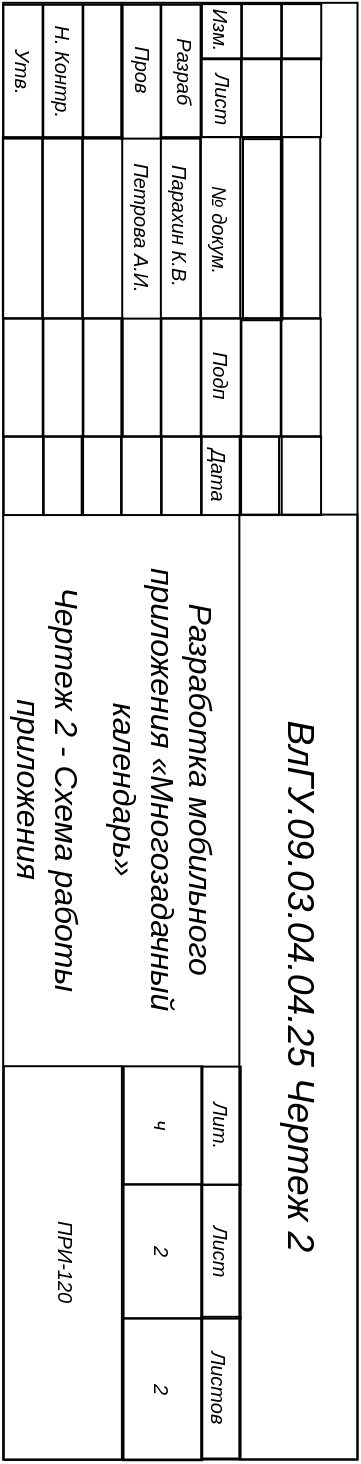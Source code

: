 <mxfile version="22.1.11" type="device">
  <diagram name="Страница — 1" id="cRgzpzlJsjN_4hd6nvtL">
    <mxGraphModel dx="4358" dy="-1773" grid="1" gridSize="10" guides="1" tooltips="1" connect="1" arrows="1" fold="1" page="1" pageScale="1" pageWidth="827" pageHeight="1169" math="0" shadow="0">
      <root>
        <mxCell id="0" />
        <mxCell id="1" parent="0" />
        <mxCell id="ZKfGi4wH5z9UbtCqFqpe-1" value="" style="group;rotation=90;fontFamily=Arial;fontStyle=2" parent="1" vertex="1" connectable="0">
          <mxGeometry x="-3321" y="2682" width="728.899" height="177.168" as="geometry" />
        </mxCell>
        <mxCell id="ZKfGi4wH5z9UbtCqFqpe-2" value="" style="rounded=0;whiteSpace=wrap;html=1;fillColor=none;rotation=90;fontFamily=Arial;fontStyle=2" parent="ZKfGi4wH5z9UbtCqFqpe-1" vertex="1">
          <mxGeometry width="728.35" height="177.165" as="geometry" />
        </mxCell>
        <mxCell id="ZKfGi4wH5z9UbtCqFqpe-3" value="" style="rounded=0;whiteSpace=wrap;html=1;fillColor=none;rotation=90;fontFamily=Arial;fontStyle=2" parent="ZKfGi4wH5z9UbtCqFqpe-1" vertex="1">
          <mxGeometry x="391" y="-271" width="27.559" height="19.685" as="geometry" />
        </mxCell>
        <mxCell id="ZKfGi4wH5z9UbtCqFqpe-4" value="" style="rounded=0;whiteSpace=wrap;html=1;fillColor=none;rotation=90;fontFamily=Arial;fontStyle=2" parent="ZKfGi4wH5z9UbtCqFqpe-1" vertex="1">
          <mxGeometry x="371" y="-271" width="27.559" height="19.685" as="geometry" />
        </mxCell>
        <mxCell id="ZKfGi4wH5z9UbtCqFqpe-5" value="" style="rounded=0;whiteSpace=wrap;html=1;fillColor=none;rotation=90;fontFamily=Arial;fontStyle=2" parent="ZKfGi4wH5z9UbtCqFqpe-1" vertex="1">
          <mxGeometry x="411" y="-271" width="27.559" height="19.685" as="geometry" />
        </mxCell>
        <mxCell id="ZKfGi4wH5z9UbtCqFqpe-6" value="" style="rounded=0;whiteSpace=wrap;html=1;fillColor=none;rotation=90;fontFamily=Arial;fontStyle=2" parent="ZKfGi4wH5z9UbtCqFqpe-1" vertex="1">
          <mxGeometry x="385" y="-238" width="39.37" height="19.685" as="geometry" />
        </mxCell>
        <mxCell id="ZKfGi4wH5z9UbtCqFqpe-7" value="" style="rounded=0;whiteSpace=wrap;html=1;fillColor=none;rotation=90;fontFamily=Arial;fontStyle=2" parent="ZKfGi4wH5z9UbtCqFqpe-1" vertex="1">
          <mxGeometry x="365" y="-238" width="39.37" height="19.685" as="geometry" />
        </mxCell>
        <mxCell id="ZKfGi4wH5z9UbtCqFqpe-8" value="" style="rounded=0;whiteSpace=wrap;html=1;fillColor=none;rotation=90;fontFamily=Arial;fontStyle=2" parent="ZKfGi4wH5z9UbtCqFqpe-1" vertex="1">
          <mxGeometry x="405" y="-238" width="39.37" height="19.685" as="geometry" />
        </mxCell>
        <mxCell id="ZKfGi4wH5z9UbtCqFqpe-9" value="" style="rounded=0;whiteSpace=wrap;html=1;fillColor=none;rotation=90;fontFamily=Arial;fontStyle=2" parent="ZKfGi4wH5z9UbtCqFqpe-1" vertex="1">
          <mxGeometry x="360" y="-173" width="90.551" height="19.685" as="geometry" />
        </mxCell>
        <mxCell id="ZKfGi4wH5z9UbtCqFqpe-10" value="" style="rounded=0;whiteSpace=wrap;html=1;fillColor=none;rotation=90;fontFamily=Arial;fontStyle=2" parent="ZKfGi4wH5z9UbtCqFqpe-1" vertex="1">
          <mxGeometry x="360" y="-172" width="90.551" height="19.685" as="geometry" />
        </mxCell>
        <mxCell id="ZKfGi4wH5z9UbtCqFqpe-11" value="" style="rounded=0;whiteSpace=wrap;html=1;fillColor=none;rotation=90;fontFamily=Arial;fontStyle=2" parent="ZKfGi4wH5z9UbtCqFqpe-1" vertex="1">
          <mxGeometry x="379" y="-173" width="90.551" height="19.685" as="geometry" />
        </mxCell>
        <mxCell id="ZKfGi4wH5z9UbtCqFqpe-12" value="" style="rounded=0;whiteSpace=wrap;html=1;fillColor=none;rotation=90;fontFamily=Arial;fontStyle=2" parent="ZKfGi4wH5z9UbtCqFqpe-1" vertex="1">
          <mxGeometry x="375" y="-98" width="59.055" height="19.685" as="geometry" />
        </mxCell>
        <mxCell id="ZKfGi4wH5z9UbtCqFqpe-13" value="" style="rounded=0;whiteSpace=wrap;html=1;fillColor=none;rotation=90;fontFamily=Arial;fontStyle=2" parent="ZKfGi4wH5z9UbtCqFqpe-1" vertex="1">
          <mxGeometry x="355" y="-98" width="59.055" height="19.685" as="geometry" />
        </mxCell>
        <mxCell id="ZKfGi4wH5z9UbtCqFqpe-14" value="" style="rounded=0;whiteSpace=wrap;html=1;fillColor=none;rotation=90;fontFamily=Arial;fontStyle=2" parent="ZKfGi4wH5z9UbtCqFqpe-1" vertex="1">
          <mxGeometry x="395" y="-98" width="59.055" height="19.685" as="geometry" />
        </mxCell>
        <mxCell id="ZKfGi4wH5z9UbtCqFqpe-15" value="" style="rounded=0;whiteSpace=wrap;html=1;fillColor=none;rotation=90;fontFamily=Arial;fontStyle=2" parent="ZKfGi4wH5z9UbtCqFqpe-1" vertex="1">
          <mxGeometry x="384" y="-49" width="39.37" height="19.685" as="geometry" />
        </mxCell>
        <mxCell id="ZKfGi4wH5z9UbtCqFqpe-16" value="" style="rounded=0;whiteSpace=wrap;html=1;fillColor=none;rotation=90;fontFamily=Arial;fontStyle=2" parent="ZKfGi4wH5z9UbtCqFqpe-1" vertex="1">
          <mxGeometry x="365" y="-49" width="39.37" height="19.685" as="geometry" />
        </mxCell>
        <mxCell id="ZKfGi4wH5z9UbtCqFqpe-17" value="" style="rounded=0;whiteSpace=wrap;html=1;fillColor=none;rotation=90;fontFamily=Arial;fontStyle=2" parent="ZKfGi4wH5z9UbtCqFqpe-1" vertex="1">
          <mxGeometry x="405" y="-49" width="39.37" height="19.685" as="geometry" />
        </mxCell>
        <mxCell id="ZKfGi4wH5z9UbtCqFqpe-18" value="" style="rounded=0;whiteSpace=wrap;html=1;fillColor=none;rotation=90;fontFamily=Arial;fontStyle=2" parent="ZKfGi4wH5z9UbtCqFqpe-1" vertex="1">
          <mxGeometry x="187" y="187" width="472.43" height="59.055" as="geometry" />
        </mxCell>
        <mxCell id="ZKfGi4wH5z9UbtCqFqpe-19" value="Изм." style="text;html=1;strokeColor=none;fillColor=none;align=center;verticalAlign=middle;whiteSpace=wrap;rounded=0;fontFamily=Arial;fontSize=10;rotation=90;fontStyle=2" parent="ZKfGi4wH5z9UbtCqFqpe-1" vertex="1">
          <mxGeometry x="371" y="-272" width="27.559" height="19.685" as="geometry" />
        </mxCell>
        <mxCell id="ZKfGi4wH5z9UbtCqFqpe-20" value="Лист" style="text;html=1;strokeColor=none;fillColor=none;align=center;verticalAlign=middle;whiteSpace=wrap;rounded=0;fontFamily=Arial;fontSize=10;rotation=90;fontStyle=2" parent="ZKfGi4wH5z9UbtCqFqpe-1" vertex="1">
          <mxGeometry x="366" y="-237" width="39.37" height="19.685" as="geometry" />
        </mxCell>
        <mxCell id="ZKfGi4wH5z9UbtCqFqpe-21" value="№ докум." style="text;html=1;strokeColor=none;fillColor=none;align=center;verticalAlign=middle;whiteSpace=wrap;rounded=0;fontFamily=Arial;fontSize=10;rotation=90;fontStyle=2" parent="ZKfGi4wH5z9UbtCqFqpe-1" vertex="1">
          <mxGeometry x="339" y="-172" width="90.551" height="19.68" as="geometry" />
        </mxCell>
        <mxCell id="ZKfGi4wH5z9UbtCqFqpe-22" value="Подп" style="text;html=1;strokeColor=none;fillColor=none;align=center;verticalAlign=middle;whiteSpace=wrap;rounded=0;fontFamily=Arial;fontSize=10;rotation=90;fontStyle=2" parent="ZKfGi4wH5z9UbtCqFqpe-1" vertex="1">
          <mxGeometry x="355" y="-99" width="59.055" height="19.68" as="geometry" />
        </mxCell>
        <mxCell id="ZKfGi4wH5z9UbtCqFqpe-23" value="Дата" style="text;html=1;strokeColor=none;fillColor=none;align=center;verticalAlign=middle;whiteSpace=wrap;rounded=0;fontFamily=Arial;fontSize=10;rotation=90;fontStyle=2" parent="ZKfGi4wH5z9UbtCqFqpe-1" vertex="1">
          <mxGeometry x="364" y="-49" width="39.37" height="19.685" as="geometry" />
        </mxCell>
        <mxCell id="ZKfGi4wH5z9UbtCqFqpe-24" value="" style="rounded=0;whiteSpace=wrap;html=1;fillColor=none;rotation=90;fontFamily=Arial;fontStyle=2" parent="ZKfGi4wH5z9UbtCqFqpe-1" vertex="1">
          <mxGeometry x="331" y="-251" width="66.929" height="19.68" as="geometry" />
        </mxCell>
        <mxCell id="ZKfGi4wH5z9UbtCqFqpe-25" value="" style="rounded=0;whiteSpace=wrap;html=1;fillColor=none;rotation=90;fontFamily=Arial;fontStyle=2" parent="ZKfGi4wH5z9UbtCqFqpe-1" vertex="1">
          <mxGeometry x="311" y="-251" width="66.929" height="19.68" as="geometry" />
        </mxCell>
        <mxCell id="ZKfGi4wH5z9UbtCqFqpe-26" value="" style="rounded=0;whiteSpace=wrap;html=1;fillColor=none;rotation=90;fontFamily=Arial;fontStyle=2" parent="ZKfGi4wH5z9UbtCqFqpe-1" vertex="1">
          <mxGeometry x="292" y="-251" width="66.929" height="19.68" as="geometry" />
        </mxCell>
        <mxCell id="ZKfGi4wH5z9UbtCqFqpe-27" value="" style="rounded=0;whiteSpace=wrap;html=1;fillColor=none;rotation=90;fontFamily=Arial;fontStyle=2" parent="ZKfGi4wH5z9UbtCqFqpe-1" vertex="1">
          <mxGeometry x="272" y="-251" width="66.929" height="19.68" as="geometry" />
        </mxCell>
        <mxCell id="ZKfGi4wH5z9UbtCqFqpe-28" value="" style="rounded=0;whiteSpace=wrap;html=1;fillColor=none;rotation=90;fontFamily=Arial;fontStyle=2" parent="ZKfGi4wH5z9UbtCqFqpe-1" vertex="1">
          <mxGeometry x="252" y="-251" width="66.929" height="19.68" as="geometry" />
        </mxCell>
        <mxCell id="ZKfGi4wH5z9UbtCqFqpe-29" value="" style="rounded=0;whiteSpace=wrap;html=1;fillColor=none;rotation=90;fontFamily=Arial;fontStyle=2" parent="ZKfGi4wH5z9UbtCqFqpe-1" vertex="1">
          <mxGeometry x="339" y="-173" width="90.551" height="19.68" as="geometry" />
        </mxCell>
        <mxCell id="ZKfGi4wH5z9UbtCqFqpe-30" value="" style="rounded=0;whiteSpace=wrap;html=1;fillColor=none;rotation=90;fontFamily=Arial;fontStyle=2" parent="ZKfGi4wH5z9UbtCqFqpe-1" vertex="1">
          <mxGeometry x="280" y="-173" width="90.551" height="19.68" as="geometry" />
        </mxCell>
        <mxCell id="ZKfGi4wH5z9UbtCqFqpe-31" value="" style="rounded=0;whiteSpace=wrap;html=1;fillColor=none;rotation=90;fontFamily=Arial;fontStyle=2" parent="ZKfGi4wH5z9UbtCqFqpe-1" vertex="1">
          <mxGeometry x="260" y="-173" width="90.551" height="19.68" as="geometry" />
        </mxCell>
        <mxCell id="ZKfGi4wH5z9UbtCqFqpe-32" value="" style="rounded=0;whiteSpace=wrap;html=1;fillColor=none;rotation=90;fontFamily=Arial;fontStyle=2" parent="ZKfGi4wH5z9UbtCqFqpe-1" vertex="1">
          <mxGeometry x="240" y="-173" width="90.551" height="19.68" as="geometry" />
        </mxCell>
        <mxCell id="ZKfGi4wH5z9UbtCqFqpe-33" value="" style="rounded=0;whiteSpace=wrap;html=1;fillColor=none;rotation=90;fontFamily=Arial;fontStyle=2" parent="ZKfGi4wH5z9UbtCqFqpe-1" vertex="1">
          <mxGeometry x="335" y="-98" width="59.055" height="19.68" as="geometry" />
        </mxCell>
        <mxCell id="ZKfGi4wH5z9UbtCqFqpe-34" value="" style="rounded=0;whiteSpace=wrap;html=1;fillColor=none;rotation=90;fontFamily=Arial;fontStyle=2" parent="ZKfGi4wH5z9UbtCqFqpe-1" vertex="1">
          <mxGeometry x="315" y="-98" width="59.055" height="19.68" as="geometry" />
        </mxCell>
        <mxCell id="ZKfGi4wH5z9UbtCqFqpe-35" value="" style="rounded=0;whiteSpace=wrap;html=1;fillColor=none;rotation=90;fontFamily=Arial;fontStyle=2" parent="ZKfGi4wH5z9UbtCqFqpe-1" vertex="1">
          <mxGeometry x="296" y="-98" width="59.055" height="19.68" as="geometry" />
        </mxCell>
        <mxCell id="ZKfGi4wH5z9UbtCqFqpe-36" value="" style="rounded=0;whiteSpace=wrap;html=1;fillColor=none;rotation=90;fontFamily=Arial;fontStyle=2" parent="ZKfGi4wH5z9UbtCqFqpe-1" vertex="1">
          <mxGeometry x="276" y="-98" width="59.055" height="19.68" as="geometry" />
        </mxCell>
        <mxCell id="ZKfGi4wH5z9UbtCqFqpe-37" value="" style="rounded=0;whiteSpace=wrap;html=1;fillColor=none;rotation=90;fontFamily=Arial;fontStyle=2" parent="ZKfGi4wH5z9UbtCqFqpe-1" vertex="1">
          <mxGeometry x="256" y="-98" width="59.055" height="19.68" as="geometry" />
        </mxCell>
        <mxCell id="ZKfGi4wH5z9UbtCqFqpe-38" value="" style="rounded=0;whiteSpace=wrap;html=1;fillColor=none;rotation=90;fontFamily=Arial;fontStyle=2" parent="ZKfGi4wH5z9UbtCqFqpe-1" vertex="1">
          <mxGeometry x="345" y="-49" width="39.37" height="19.68" as="geometry" />
        </mxCell>
        <mxCell id="ZKfGi4wH5z9UbtCqFqpe-39" value="" style="rounded=0;whiteSpace=wrap;html=1;fillColor=none;rotation=90;fontFamily=Arial;fontStyle=2" parent="ZKfGi4wH5z9UbtCqFqpe-1" vertex="1">
          <mxGeometry x="325" y="-49" width="39.37" height="19.68" as="geometry" />
        </mxCell>
        <mxCell id="ZKfGi4wH5z9UbtCqFqpe-40" value="" style="rounded=0;whiteSpace=wrap;html=1;fillColor=none;rotation=90;fontFamily=Arial;fontStyle=2" parent="ZKfGi4wH5z9UbtCqFqpe-1" vertex="1">
          <mxGeometry x="305" y="-49" width="39.37" height="19.68" as="geometry" />
        </mxCell>
        <mxCell id="ZKfGi4wH5z9UbtCqFqpe-41" value="" style="rounded=0;whiteSpace=wrap;html=1;fillColor=none;rotation=90;fontFamily=Arial;fontStyle=2" parent="ZKfGi4wH5z9UbtCqFqpe-1" vertex="1">
          <mxGeometry x="286" y="-49" width="39.37" height="19.68" as="geometry" />
        </mxCell>
        <mxCell id="ZKfGi4wH5z9UbtCqFqpe-42" value="" style="rounded=0;whiteSpace=wrap;html=1;fillColor=none;rotation=90;fontFamily=Arial;fontStyle=2" parent="ZKfGi4wH5z9UbtCqFqpe-1" vertex="1">
          <mxGeometry x="266" y="-49" width="39.37" height="19.68" as="geometry" />
        </mxCell>
        <mxCell id="ZKfGi4wH5z9UbtCqFqpe-43" value="" style="rounded=0;whiteSpace=wrap;html=1;fontFamily=Arial;fontSize=10;fillColor=none;rotation=90;fontStyle=2" parent="ZKfGi4wH5z9UbtCqFqpe-1" vertex="1">
          <mxGeometry x="349" y="407" width="70.866" height="19.685" as="geometry" />
        </mxCell>
        <mxCell id="ZKfGi4wH5z9UbtCqFqpe-44" value="2" style="rounded=0;whiteSpace=wrap;html=1;fontFamily=Arial;fontSize=10;fillColor=none;rotation=90;fontStyle=2" parent="ZKfGi4wH5z9UbtCqFqpe-1" vertex="1">
          <mxGeometry x="320" y="398" width="70.866" height="39.37" as="geometry" />
        </mxCell>
        <mxCell id="ZKfGi4wH5z9UbtCqFqpe-45" value="" style="rounded=0;whiteSpace=wrap;html=1;fontFamily=Arial;fontSize=10;fillColor=none;rotation=90;fontStyle=2" parent="ZKfGi4wH5z9UbtCqFqpe-1" vertex="1">
          <mxGeometry x="351" y="339" width="66.929" height="19.685" as="geometry" />
        </mxCell>
        <mxCell id="ZKfGi4wH5z9UbtCqFqpe-46" value="2" style="rounded=0;whiteSpace=wrap;html=1;fontFamily=Arial;fontSize=10;fillColor=none;rotation=90;fontStyle=2" parent="ZKfGi4wH5z9UbtCqFqpe-1" vertex="1">
          <mxGeometry x="322" y="329" width="66.929" height="39.37" as="geometry" />
        </mxCell>
        <mxCell id="ZKfGi4wH5z9UbtCqFqpe-47" value="" style="rounded=0;whiteSpace=wrap;html=1;fontFamily=Arial;fontSize=10;fillColor=none;rotation=90;fontStyle=2" parent="ZKfGi4wH5z9UbtCqFqpe-1" vertex="1">
          <mxGeometry x="355" y="276" width="59.055" height="19.685" as="geometry" />
        </mxCell>
        <mxCell id="ZKfGi4wH5z9UbtCqFqpe-48" value="ч" style="rounded=0;whiteSpace=wrap;html=1;fontFamily=Arial;fontSize=10;fillColor=none;rotation=90;fontStyle=2" parent="ZKfGi4wH5z9UbtCqFqpe-1" vertex="1">
          <mxGeometry x="326" y="266" width="59.05" height="39.37" as="geometry" />
        </mxCell>
        <mxCell id="ZKfGi4wH5z9UbtCqFqpe-49" value="" style="rounded=0;whiteSpace=wrap;html=1;fontFamily=Arial;fontSize=10;fillColor=none;rotation=90;fontStyle=2" parent="ZKfGi4wH5z9UbtCqFqpe-1" vertex="1">
          <mxGeometry x="207" y="325" width="196.85" height="59.055" as="geometry" />
        </mxCell>
        <mxCell id="ZKfGi4wH5z9UbtCqFqpe-50" value="Разраб" style="text;html=1;strokeColor=none;fillColor=none;align=center;verticalAlign=middle;whiteSpace=wrap;rounded=0;fontFamily=Arial;fontSize=10;rotation=90;fontStyle=2" parent="ZKfGi4wH5z9UbtCqFqpe-1" vertex="1">
          <mxGeometry x="333" y="-251" width="66.929" height="19.68" as="geometry" />
        </mxCell>
        <mxCell id="ZKfGi4wH5z9UbtCqFqpe-51" value="Пров" style="text;html=1;strokeColor=none;fillColor=none;align=center;verticalAlign=middle;whiteSpace=wrap;rounded=0;fontFamily=Arial;fontSize=10;rotation=90;fontStyle=2" parent="ZKfGi4wH5z9UbtCqFqpe-1" vertex="1">
          <mxGeometry x="312" y="-252" width="66.929" height="19.68" as="geometry" />
        </mxCell>
        <mxCell id="ZKfGi4wH5z9UbtCqFqpe-52" value="Н. Контр." style="text;html=1;strokeColor=none;fillColor=none;align=center;verticalAlign=middle;whiteSpace=wrap;rounded=0;fontFamily=Arial;fontSize=10;rotation=90;fontStyle=2" parent="ZKfGi4wH5z9UbtCqFqpe-1" vertex="1">
          <mxGeometry x="272" y="-251" width="66.929" height="19.68" as="geometry" />
        </mxCell>
        <mxCell id="ZKfGi4wH5z9UbtCqFqpe-53" value="Утв." style="text;html=1;strokeColor=none;fillColor=none;align=center;verticalAlign=middle;whiteSpace=wrap;rounded=0;fontFamily=Arial;fontSize=10;rotation=90;fontStyle=2" parent="ZKfGi4wH5z9UbtCqFqpe-1" vertex="1">
          <mxGeometry x="252" y="-251" width="66.929" height="19.68" as="geometry" />
        </mxCell>
        <mxCell id="ZKfGi4wH5z9UbtCqFqpe-54" value="Лит." style="text;html=1;strokeColor=none;fillColor=none;align=center;verticalAlign=middle;whiteSpace=wrap;rounded=0;fontFamily=Arial;fontSize=10;rotation=90;fontStyle=2" parent="ZKfGi4wH5z9UbtCqFqpe-1" vertex="1">
          <mxGeometry x="355" y="276" width="59.055" height="19.68" as="geometry" />
        </mxCell>
        <mxCell id="ZKfGi4wH5z9UbtCqFqpe-55" value="Лист" style="text;html=1;strokeColor=none;fillColor=none;align=center;verticalAlign=middle;whiteSpace=wrap;rounded=0;fontFamily=Arial;fontSize=10;rotation=90;fontStyle=2" parent="ZKfGi4wH5z9UbtCqFqpe-1" vertex="1">
          <mxGeometry x="351" y="339" width="66.929" height="19.68" as="geometry" />
        </mxCell>
        <mxCell id="ZKfGi4wH5z9UbtCqFqpe-56" value="Листов" style="text;html=1;strokeColor=none;fillColor=none;align=center;verticalAlign=middle;whiteSpace=wrap;rounded=0;fontFamily=Arial;fontSize=10;rotation=90;fontStyle=2" parent="ZKfGi4wH5z9UbtCqFqpe-1" vertex="1">
          <mxGeometry x="349" y="407" width="69.75" height="19.68" as="geometry" />
        </mxCell>
        <mxCell id="ZKfGi4wH5z9UbtCqFqpe-57" value="" style="rounded=0;whiteSpace=wrap;html=1;fillColor=none;rotation=90;fontFamily=Arial;fontStyle=2" parent="ZKfGi4wH5z9UbtCqFqpe-1" vertex="1">
          <mxGeometry x="319" y="-173" width="90.551" height="19.685" as="geometry" />
        </mxCell>
        <mxCell id="ZKfGi4wH5z9UbtCqFqpe-58" value="Петрова А.И." style="text;html=1;strokeColor=none;fillColor=none;align=center;verticalAlign=middle;whiteSpace=wrap;rounded=0;fontFamily=Arial;fontSize=10;rotation=90;fontStyle=2" parent="ZKfGi4wH5z9UbtCqFqpe-1" vertex="1">
          <mxGeometry x="301" y="-173" width="88.74" height="19.68" as="geometry" />
        </mxCell>
        <mxCell id="ZKfGi4wH5z9UbtCqFqpe-59" value="Парахин К.В." style="text;html=1;strokeColor=none;fillColor=none;align=center;verticalAlign=middle;whiteSpace=wrap;rounded=0;fontFamily=Arial;fontSize=10;rotation=90;fontStyle=2" parent="ZKfGi4wH5z9UbtCqFqpe-1" vertex="1">
          <mxGeometry x="320" y="-174" width="88.74" height="19.68" as="geometry" />
        </mxCell>
        <mxCell id="ZKfGi4wH5z9UbtCqFqpe-60" value="&lt;span style=&quot;font-size: 14pt; line-height: 150%;&quot;&gt;ВлГУ.09.03.04.04.25 Чертеж 2&lt;/span&gt;" style="text;html=1;strokeColor=none;fillColor=none;align=center;verticalAlign=middle;whiteSpace=wrap;rounded=0;fontFamily=Arial;fontSize=10;rotation=90;fontStyle=2" parent="ZKfGi4wH5z9UbtCqFqpe-1" vertex="1">
          <mxGeometry x="189" y="188" width="471.33" height="56.74" as="geometry" />
        </mxCell>
        <mxCell id="ZKfGi4wH5z9UbtCqFqpe-61" value="ПРИ-120" style="text;html=1;strokeColor=none;fillColor=none;align=center;verticalAlign=middle;whiteSpace=wrap;rounded=0;fontFamily=Arial;fontSize=10;rotation=90;fontStyle=2" parent="ZKfGi4wH5z9UbtCqFqpe-1" vertex="1">
          <mxGeometry x="209" y="325" width="195.71" height="57.81" as="geometry" />
        </mxCell>
        <mxCell id="ZKfGi4wH5z9UbtCqFqpe-62" value="&lt;font style=&quot;&quot;&gt;&lt;p style=&quot;&quot; align=&quot;center&quot; class=&quot;MsoNormal&quot;&gt;&lt;i style=&quot;background-color: initial;&quot;&gt;&lt;font style=&quot;font-size: 16px;&quot;&gt;Разработка мобильного&lt;br&gt;приложения «Многозадачный календарь»&lt;/font&gt;&lt;/i&gt;&lt;/p&gt;&lt;font size=&quot;3&quot;&gt;Чертеж 2 - Схема работы приложения&lt;/font&gt;&lt;br&gt;&lt;/font&gt;" style="text;html=1;strokeColor=none;fillColor=none;align=center;verticalAlign=middle;whiteSpace=wrap;rounded=0;fontFamily=Arial;fontSize=10;rotation=90;fontStyle=2" parent="ZKfGi4wH5z9UbtCqFqpe-1" vertex="1">
          <mxGeometry x="199" y="60" width="274.46" height="116.09" as="geometry" />
        </mxCell>
      </root>
    </mxGraphModel>
  </diagram>
</mxfile>

